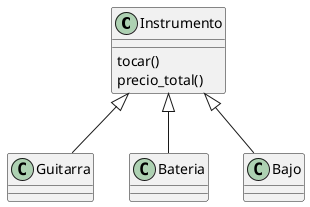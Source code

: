 @startuml herencia
Instrumento <|-- Guitarra
Instrumento <|-- Bateria
Instrumento <|-- Bajo

Instrumento : tocar()
Instrumento : precio_total()
@enduml
